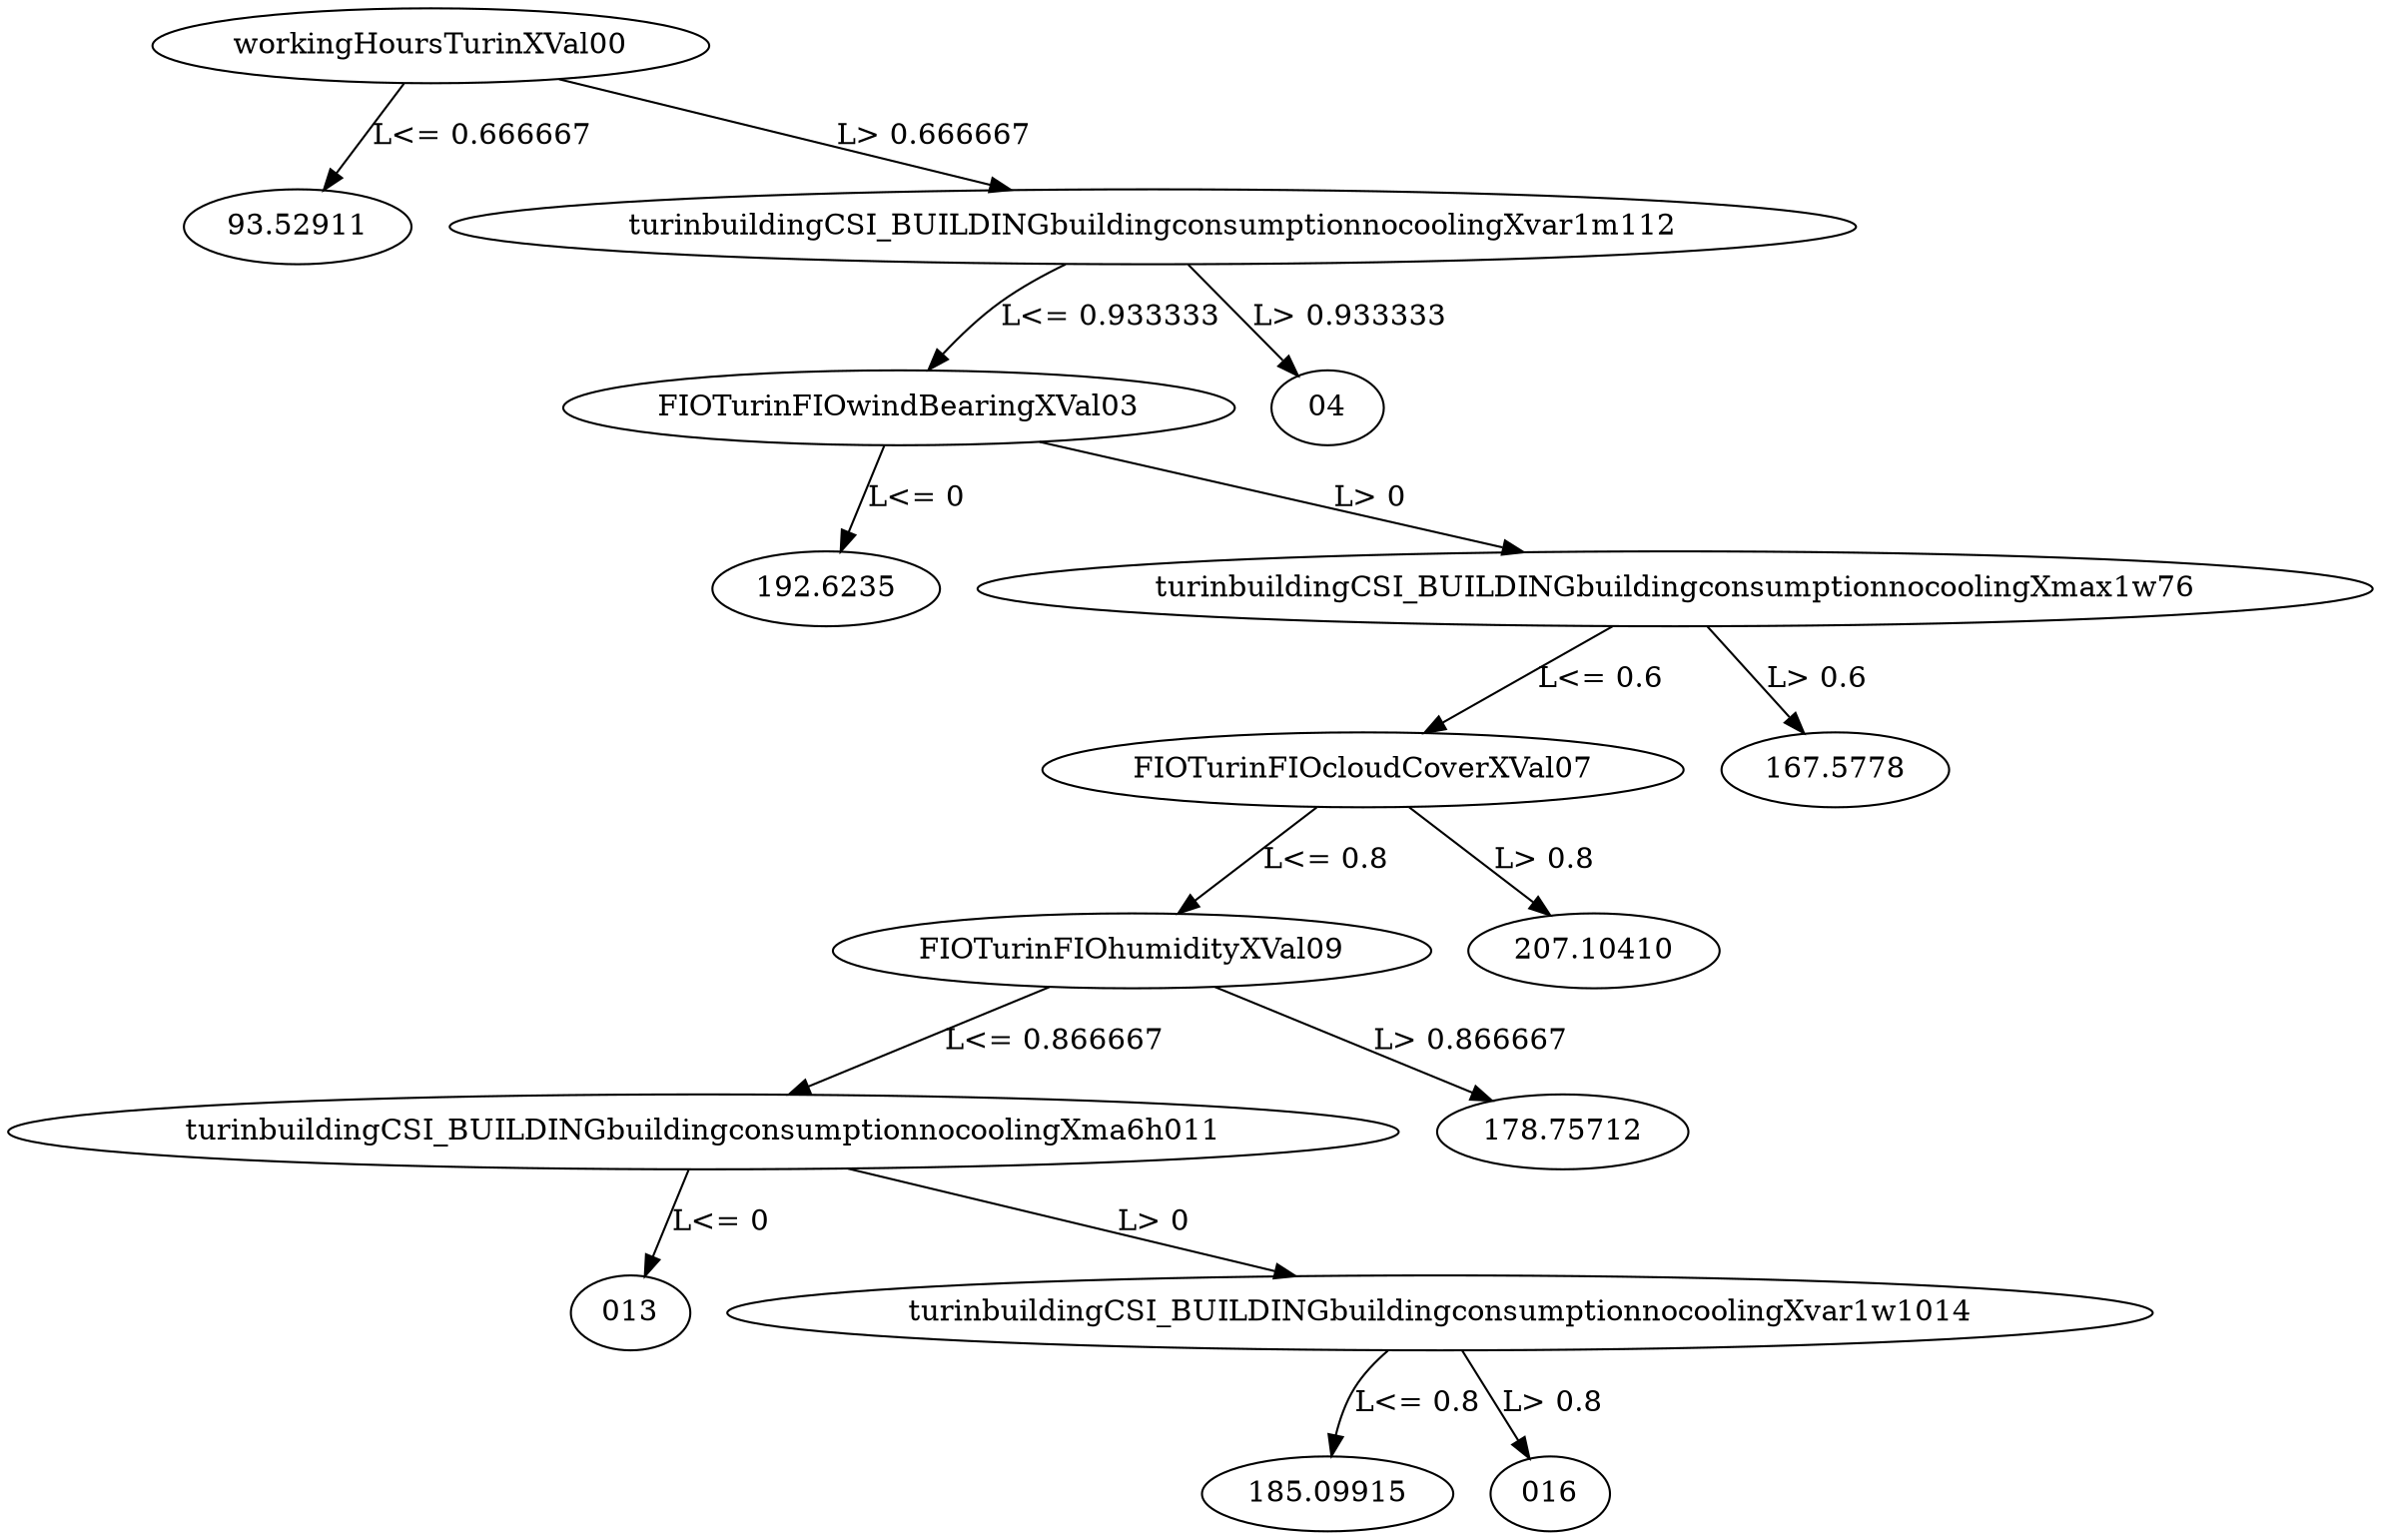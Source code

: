 digraph dt_fig {
	workingHoursTurinXVal00 -> "93.52911" [label="L<= 0.666667"];
	workingHoursTurinXVal00 -> turinbuildingCSI_BUILDINGbuildingconsumptionnocoolingXvar1m112 [label="L> 0.666667"];
	turinbuildingCSI_BUILDINGbuildingconsumptionnocoolingXvar1m112 -> FIOTurinFIOwindBearingXVal03 [label="L<= 0.933333"];
	turinbuildingCSI_BUILDINGbuildingconsumptionnocoolingXvar1m112 -> "04" [label="L> 0.933333"];
	FIOTurinFIOwindBearingXVal03 -> "192.6235" [label="L<= 0"];
	FIOTurinFIOwindBearingXVal03 -> turinbuildingCSI_BUILDINGbuildingconsumptionnocoolingXmax1w76 [label="L> 0"];
	turinbuildingCSI_BUILDINGbuildingconsumptionnocoolingXmax1w76 -> FIOTurinFIOcloudCoverXVal07 [label="L<= 0.6"];
	turinbuildingCSI_BUILDINGbuildingconsumptionnocoolingXmax1w76 -> "167.5778" [label="L> 0.6"];
	FIOTurinFIOcloudCoverXVal07 -> FIOTurinFIOhumidityXVal09 [label="L<= 0.8"];
	FIOTurinFIOcloudCoverXVal07 -> "207.10410" [label="L> 0.8"];
	FIOTurinFIOhumidityXVal09 -> turinbuildingCSI_BUILDINGbuildingconsumptionnocoolingXma6h011 [label="L<= 0.866667"];
	FIOTurinFIOhumidityXVal09 -> "178.75712" [label="L> 0.866667"];
	turinbuildingCSI_BUILDINGbuildingconsumptionnocoolingXma6h011 -> "013" [label="L<= 0"];
	turinbuildingCSI_BUILDINGbuildingconsumptionnocoolingXma6h011 -> turinbuildingCSI_BUILDINGbuildingconsumptionnocoolingXvar1w1014 [label="L> 0"];
	turinbuildingCSI_BUILDINGbuildingconsumptionnocoolingXvar1w1014 -> "185.09915" [label="L<= 0.8"];
	turinbuildingCSI_BUILDINGbuildingconsumptionnocoolingXvar1w1014 -> "016" [label="L> 0.8"];
}
